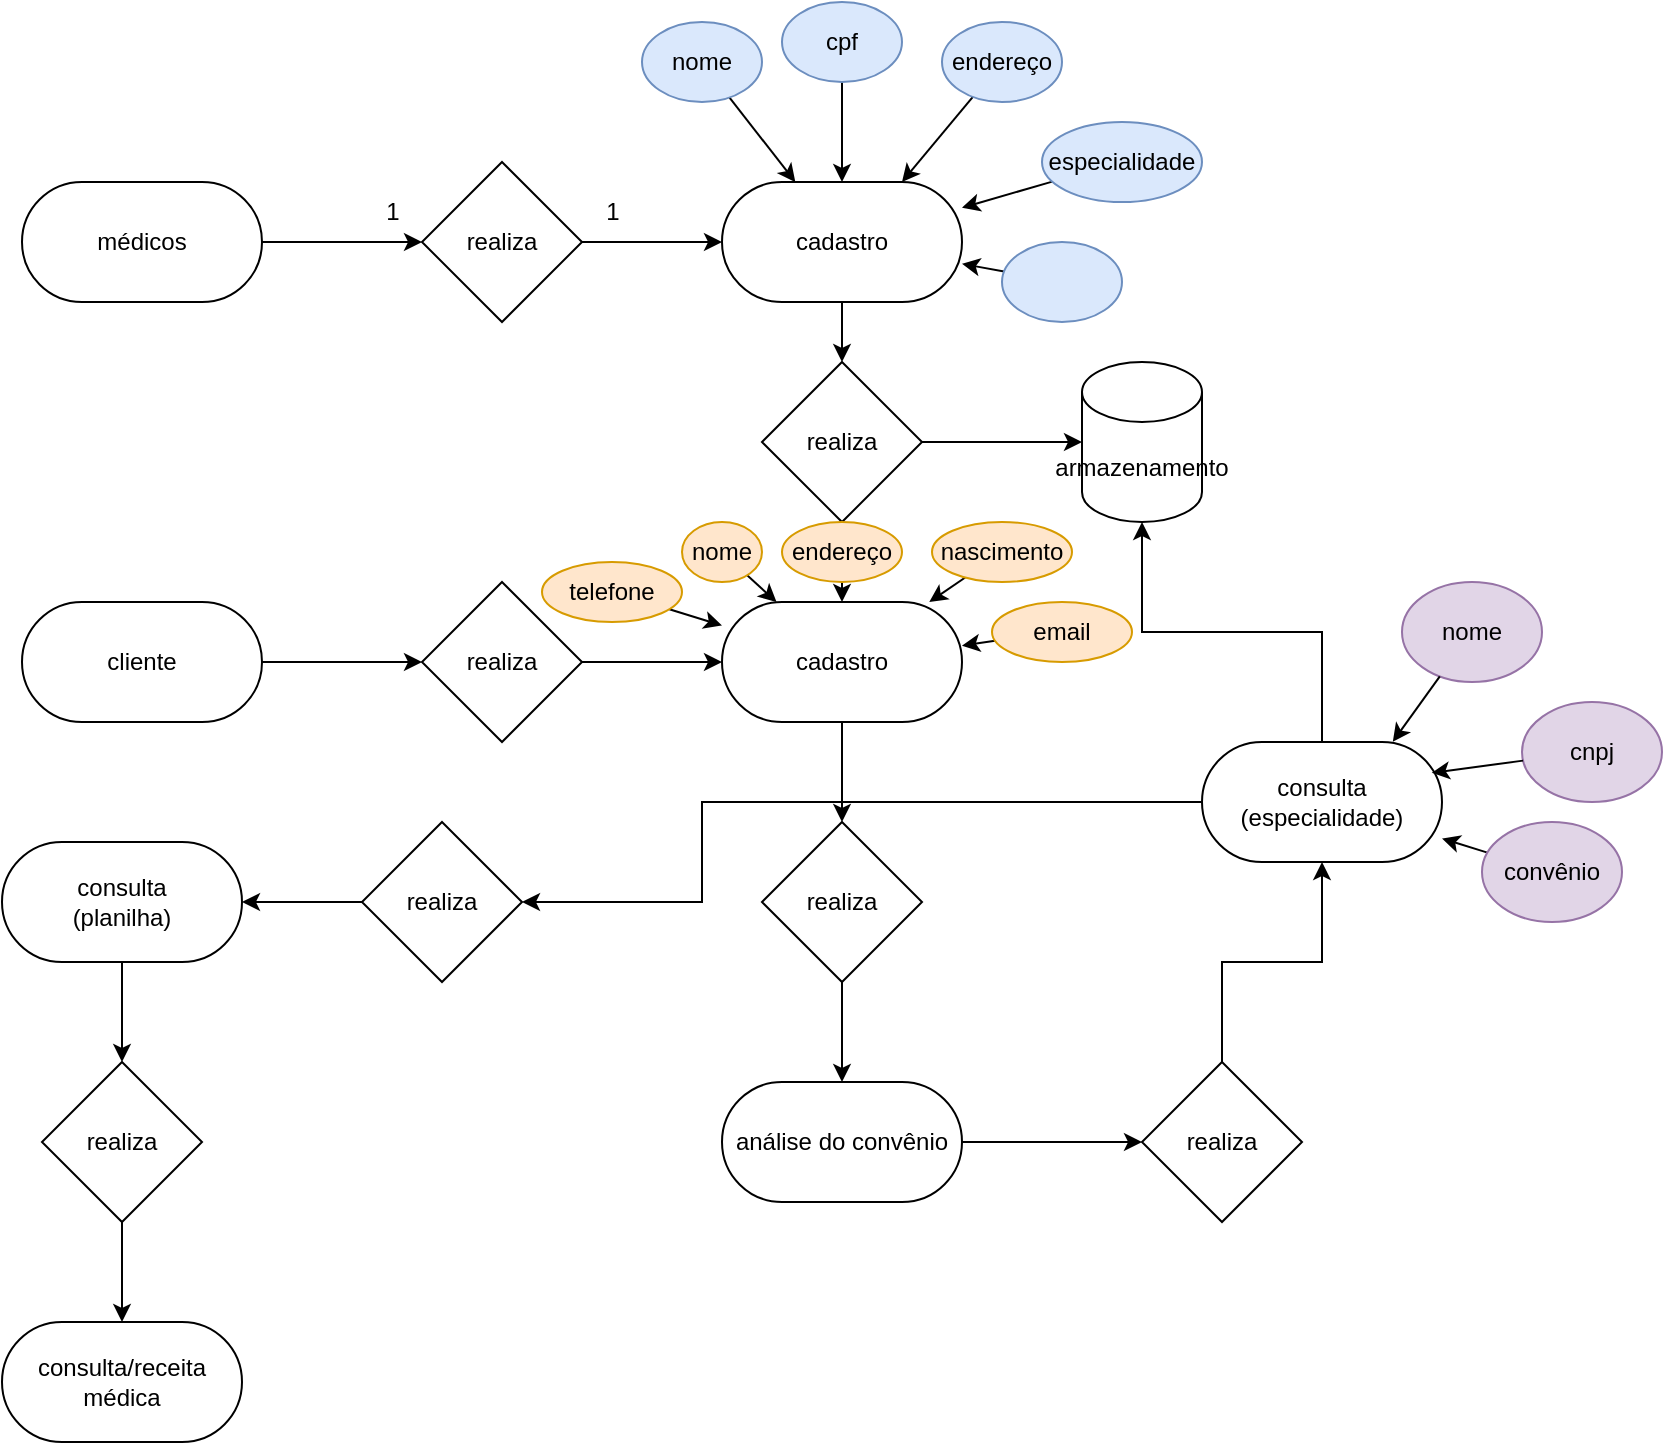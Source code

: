 <mxfile version="24.3.1" type="github">
  <diagram name="Page-1" id="MQ3P1fkGegDZ9fY9XGFn">
    <mxGraphModel dx="733" dy="322" grid="1" gridSize="10" guides="1" tooltips="1" connect="1" arrows="1" fold="1" page="1" pageScale="1" pageWidth="850" pageHeight="1100" math="0" shadow="0">
      <root>
        <mxCell id="0" />
        <mxCell id="1" parent="0" />
        <mxCell id="2WAmzF2tmCw0uLwGECOJ-3" style="edgeStyle=orthogonalEdgeStyle;rounded=0;orthogonalLoop=1;jettySize=auto;html=1;" edge="1" parent="1" source="2WAmzF2tmCw0uLwGECOJ-1" target="2WAmzF2tmCw0uLwGECOJ-2">
          <mxGeometry relative="1" as="geometry" />
        </mxCell>
        <mxCell id="2WAmzF2tmCw0uLwGECOJ-1" value="médicos" style="rounded=1;whiteSpace=wrap;html=1;arcSize=50;" vertex="1" parent="1">
          <mxGeometry x="110" y="110" width="120" height="60" as="geometry" />
        </mxCell>
        <mxCell id="2WAmzF2tmCw0uLwGECOJ-9" style="edgeStyle=orthogonalEdgeStyle;rounded=0;orthogonalLoop=1;jettySize=auto;html=1;entryX=0;entryY=0.5;entryDx=0;entryDy=0;" edge="1" parent="1" source="2WAmzF2tmCw0uLwGECOJ-2" target="2WAmzF2tmCw0uLwGECOJ-8">
          <mxGeometry relative="1" as="geometry" />
        </mxCell>
        <mxCell id="2WAmzF2tmCw0uLwGECOJ-2" value="realiza" style="rhombus;whiteSpace=wrap;html=1;" vertex="1" parent="1">
          <mxGeometry x="310" y="100" width="80" height="80" as="geometry" />
        </mxCell>
        <mxCell id="2WAmzF2tmCw0uLwGECOJ-7" value="&lt;div&gt;1&lt;/div&gt;" style="text;html=1;align=center;verticalAlign=middle;resizable=0;points=[];autosize=1;strokeColor=none;fillColor=none;" vertex="1" parent="1">
          <mxGeometry x="280" y="110" width="30" height="30" as="geometry" />
        </mxCell>
        <mxCell id="2WAmzF2tmCw0uLwGECOJ-12" style="edgeStyle=orthogonalEdgeStyle;rounded=0;orthogonalLoop=1;jettySize=auto;html=1;entryX=0.5;entryY=0;entryDx=0;entryDy=0;" edge="1" parent="1" source="2WAmzF2tmCw0uLwGECOJ-8" target="2WAmzF2tmCw0uLwGECOJ-11">
          <mxGeometry relative="1" as="geometry" />
        </mxCell>
        <mxCell id="2WAmzF2tmCw0uLwGECOJ-8" value="cadastro" style="rounded=1;whiteSpace=wrap;html=1;arcSize=50;" vertex="1" parent="1">
          <mxGeometry x="460" y="110" width="120" height="60" as="geometry" />
        </mxCell>
        <mxCell id="2WAmzF2tmCw0uLwGECOJ-10" value="1" style="text;html=1;align=center;verticalAlign=middle;resizable=0;points=[];autosize=1;strokeColor=none;fillColor=none;" vertex="1" parent="1">
          <mxGeometry x="390" y="110" width="30" height="30" as="geometry" />
        </mxCell>
        <mxCell id="2WAmzF2tmCw0uLwGECOJ-14" style="edgeStyle=orthogonalEdgeStyle;rounded=0;orthogonalLoop=1;jettySize=auto;html=1;" edge="1" parent="1" source="2WAmzF2tmCw0uLwGECOJ-11" target="2WAmzF2tmCw0uLwGECOJ-13">
          <mxGeometry relative="1" as="geometry" />
        </mxCell>
        <mxCell id="2WAmzF2tmCw0uLwGECOJ-11" value="realiza" style="rhombus;whiteSpace=wrap;html=1;" vertex="1" parent="1">
          <mxGeometry x="480" y="200" width="80" height="80" as="geometry" />
        </mxCell>
        <mxCell id="2WAmzF2tmCw0uLwGECOJ-13" value="armazenamento" style="shape=cylinder3;whiteSpace=wrap;html=1;boundedLbl=1;backgroundOutline=1;size=15;" vertex="1" parent="1">
          <mxGeometry x="640" y="200" width="60" height="80" as="geometry" />
        </mxCell>
        <mxCell id="2WAmzF2tmCw0uLwGECOJ-18" value="" style="edgeStyle=orthogonalEdgeStyle;rounded=0;orthogonalLoop=1;jettySize=auto;html=1;" edge="1" parent="1" source="2WAmzF2tmCw0uLwGECOJ-17" target="2WAmzF2tmCw0uLwGECOJ-8">
          <mxGeometry relative="1" as="geometry" />
        </mxCell>
        <mxCell id="2WAmzF2tmCw0uLwGECOJ-17" value="cpf" style="ellipse;whiteSpace=wrap;html=1;fillColor=#dae8fc;strokeColor=#6c8ebf;" vertex="1" parent="1">
          <mxGeometry x="490" y="20" width="60" height="40" as="geometry" />
        </mxCell>
        <mxCell id="2WAmzF2tmCw0uLwGECOJ-65" style="edgeStyle=none;rounded=0;orthogonalLoop=1;jettySize=auto;html=1;entryX=0.75;entryY=0;entryDx=0;entryDy=0;" edge="1" parent="1" source="2WAmzF2tmCw0uLwGECOJ-19" target="2WAmzF2tmCw0uLwGECOJ-8">
          <mxGeometry relative="1" as="geometry" />
        </mxCell>
        <mxCell id="2WAmzF2tmCw0uLwGECOJ-19" value="endereço" style="ellipse;whiteSpace=wrap;html=1;fillColor=#dae8fc;strokeColor=#6c8ebf;" vertex="1" parent="1">
          <mxGeometry x="570" y="30" width="60" height="40" as="geometry" />
        </mxCell>
        <mxCell id="2WAmzF2tmCw0uLwGECOJ-67" style="edgeStyle=none;rounded=0;orthogonalLoop=1;jettySize=auto;html=1;" edge="1" parent="1" source="2WAmzF2tmCw0uLwGECOJ-22" target="2WAmzF2tmCw0uLwGECOJ-8">
          <mxGeometry relative="1" as="geometry" />
        </mxCell>
        <mxCell id="2WAmzF2tmCw0uLwGECOJ-22" value="" style="ellipse;whiteSpace=wrap;html=1;fillColor=#dae8fc;strokeColor=#6c8ebf;" vertex="1" parent="1">
          <mxGeometry x="600" y="140" width="60" height="40" as="geometry" />
        </mxCell>
        <mxCell id="2WAmzF2tmCw0uLwGECOJ-66" style="edgeStyle=none;rounded=0;orthogonalLoop=1;jettySize=auto;html=1;" edge="1" parent="1" source="2WAmzF2tmCw0uLwGECOJ-23" target="2WAmzF2tmCw0uLwGECOJ-8">
          <mxGeometry relative="1" as="geometry" />
        </mxCell>
        <mxCell id="2WAmzF2tmCw0uLwGECOJ-23" value="especialidade" style="ellipse;whiteSpace=wrap;html=1;fillColor=#dae8fc;strokeColor=#6c8ebf;" vertex="1" parent="1">
          <mxGeometry x="620" y="80" width="80" height="40" as="geometry" />
        </mxCell>
        <mxCell id="2WAmzF2tmCw0uLwGECOJ-64" style="edgeStyle=none;rounded=0;orthogonalLoop=1;jettySize=auto;html=1;" edge="1" parent="1" source="2WAmzF2tmCw0uLwGECOJ-24" target="2WAmzF2tmCw0uLwGECOJ-8">
          <mxGeometry relative="1" as="geometry" />
        </mxCell>
        <mxCell id="2WAmzF2tmCw0uLwGECOJ-24" value="nome" style="ellipse;whiteSpace=wrap;html=1;fillColor=#dae8fc;strokeColor=#6c8ebf;" vertex="1" parent="1">
          <mxGeometry x="420" y="30" width="60" height="40" as="geometry" />
        </mxCell>
        <mxCell id="2WAmzF2tmCw0uLwGECOJ-27" style="edgeStyle=orthogonalEdgeStyle;rounded=0;orthogonalLoop=1;jettySize=auto;html=1;entryX=0;entryY=0.5;entryDx=0;entryDy=0;" edge="1" parent="1" source="2WAmzF2tmCw0uLwGECOJ-25" target="2WAmzF2tmCw0uLwGECOJ-26">
          <mxGeometry relative="1" as="geometry" />
        </mxCell>
        <mxCell id="2WAmzF2tmCw0uLwGECOJ-25" value="cliente" style="rounded=1;whiteSpace=wrap;html=1;arcSize=50;" vertex="1" parent="1">
          <mxGeometry x="110" y="320" width="120" height="60" as="geometry" />
        </mxCell>
        <mxCell id="2WAmzF2tmCw0uLwGECOJ-29" style="edgeStyle=orthogonalEdgeStyle;rounded=0;orthogonalLoop=1;jettySize=auto;html=1;entryX=0;entryY=0.5;entryDx=0;entryDy=0;" edge="1" parent="1" source="2WAmzF2tmCw0uLwGECOJ-26" target="2WAmzF2tmCw0uLwGECOJ-28">
          <mxGeometry relative="1" as="geometry" />
        </mxCell>
        <mxCell id="2WAmzF2tmCw0uLwGECOJ-26" value="realiza" style="rhombus;whiteSpace=wrap;html=1;" vertex="1" parent="1">
          <mxGeometry x="310" y="310" width="80" height="80" as="geometry" />
        </mxCell>
        <mxCell id="2WAmzF2tmCw0uLwGECOJ-31" style="edgeStyle=orthogonalEdgeStyle;rounded=0;orthogonalLoop=1;jettySize=auto;html=1;entryX=0.5;entryY=0;entryDx=0;entryDy=0;" edge="1" parent="1" source="2WAmzF2tmCw0uLwGECOJ-28" target="2WAmzF2tmCw0uLwGECOJ-30">
          <mxGeometry relative="1" as="geometry" />
        </mxCell>
        <mxCell id="2WAmzF2tmCw0uLwGECOJ-28" value="cadastro" style="rounded=1;whiteSpace=wrap;html=1;arcSize=50;" vertex="1" parent="1">
          <mxGeometry x="460" y="320" width="120" height="60" as="geometry" />
        </mxCell>
        <mxCell id="2WAmzF2tmCw0uLwGECOJ-40" style="edgeStyle=orthogonalEdgeStyle;rounded=0;orthogonalLoop=1;jettySize=auto;html=1;" edge="1" parent="1" source="2WAmzF2tmCw0uLwGECOJ-30">
          <mxGeometry relative="1" as="geometry">
            <mxPoint x="520" y="560" as="targetPoint" />
          </mxGeometry>
        </mxCell>
        <mxCell id="2WAmzF2tmCw0uLwGECOJ-30" value="realiza" style="rhombus;whiteSpace=wrap;html=1;" vertex="1" parent="1">
          <mxGeometry x="480" y="430" width="80" height="80" as="geometry" />
        </mxCell>
        <mxCell id="2WAmzF2tmCw0uLwGECOJ-45" style="edgeStyle=orthogonalEdgeStyle;rounded=0;orthogonalLoop=1;jettySize=auto;html=1;entryX=1;entryY=0.5;entryDx=0;entryDy=0;" edge="1" parent="1" source="2WAmzF2tmCw0uLwGECOJ-32" target="2WAmzF2tmCw0uLwGECOJ-44">
          <mxGeometry relative="1" as="geometry">
            <Array as="points">
              <mxPoint x="450" y="420" />
              <mxPoint x="450" y="470" />
            </Array>
          </mxGeometry>
        </mxCell>
        <mxCell id="2WAmzF2tmCw0uLwGECOJ-32" value="&lt;div&gt;consulta&lt;/div&gt;&lt;div&gt;(especialidade)&lt;br&gt;&lt;/div&gt;" style="rounded=1;whiteSpace=wrap;html=1;arcSize=50;" vertex="1" parent="1">
          <mxGeometry x="700" y="390" width="120" height="60" as="geometry" />
        </mxCell>
        <mxCell id="2WAmzF2tmCw0uLwGECOJ-35" style="edgeStyle=orthogonalEdgeStyle;rounded=0;orthogonalLoop=1;jettySize=auto;html=1;entryX=0.5;entryY=1;entryDx=0;entryDy=0;entryPerimeter=0;" edge="1" parent="1" source="2WAmzF2tmCw0uLwGECOJ-32" target="2WAmzF2tmCw0uLwGECOJ-13">
          <mxGeometry relative="1" as="geometry" />
        </mxCell>
        <mxCell id="2WAmzF2tmCw0uLwGECOJ-43" style="edgeStyle=orthogonalEdgeStyle;rounded=0;orthogonalLoop=1;jettySize=auto;html=1;entryX=0.5;entryY=1;entryDx=0;entryDy=0;" edge="1" parent="1" source="2WAmzF2tmCw0uLwGECOJ-39" target="2WAmzF2tmCw0uLwGECOJ-32">
          <mxGeometry relative="1" as="geometry" />
        </mxCell>
        <mxCell id="2WAmzF2tmCw0uLwGECOJ-39" value="realiza" style="rhombus;whiteSpace=wrap;html=1;" vertex="1" parent="1">
          <mxGeometry x="670" y="550" width="80" height="80" as="geometry" />
        </mxCell>
        <mxCell id="2WAmzF2tmCw0uLwGECOJ-42" style="edgeStyle=orthogonalEdgeStyle;rounded=0;orthogonalLoop=1;jettySize=auto;html=1;entryX=0;entryY=0.5;entryDx=0;entryDy=0;" edge="1" parent="1" source="2WAmzF2tmCw0uLwGECOJ-41" target="2WAmzF2tmCw0uLwGECOJ-39">
          <mxGeometry relative="1" as="geometry" />
        </mxCell>
        <mxCell id="2WAmzF2tmCw0uLwGECOJ-41" value="análise do convênio" style="rounded=1;whiteSpace=wrap;html=1;arcSize=50;" vertex="1" parent="1">
          <mxGeometry x="460" y="560" width="120" height="60" as="geometry" />
        </mxCell>
        <mxCell id="2WAmzF2tmCw0uLwGECOJ-51" style="edgeStyle=orthogonalEdgeStyle;rounded=0;orthogonalLoop=1;jettySize=auto;html=1;" edge="1" parent="1" source="2WAmzF2tmCw0uLwGECOJ-44">
          <mxGeometry relative="1" as="geometry">
            <mxPoint x="220" y="470" as="targetPoint" />
          </mxGeometry>
        </mxCell>
        <mxCell id="2WAmzF2tmCw0uLwGECOJ-44" value="realiza" style="rhombus;whiteSpace=wrap;html=1;" vertex="1" parent="1">
          <mxGeometry x="280" y="430" width="80" height="80" as="geometry" />
        </mxCell>
        <mxCell id="2WAmzF2tmCw0uLwGECOJ-76" style="edgeStyle=none;rounded=0;orthogonalLoop=1;jettySize=auto;html=1;" edge="1" parent="1" source="2WAmzF2tmCw0uLwGECOJ-47" target="2WAmzF2tmCw0uLwGECOJ-32">
          <mxGeometry relative="1" as="geometry" />
        </mxCell>
        <mxCell id="2WAmzF2tmCw0uLwGECOJ-47" value="convênio" style="ellipse;whiteSpace=wrap;html=1;fillColor=#e1d5e7;strokeColor=#9673a6;" vertex="1" parent="1">
          <mxGeometry x="840" y="430" width="70" height="50" as="geometry" />
        </mxCell>
        <mxCell id="2WAmzF2tmCw0uLwGECOJ-48" value="nome" style="ellipse;whiteSpace=wrap;html=1;fillColor=#e1d5e7;strokeColor=#9673a6;" vertex="1" parent="1">
          <mxGeometry x="800" y="310" width="70" height="50" as="geometry" />
        </mxCell>
        <mxCell id="2WAmzF2tmCw0uLwGECOJ-49" value="cnpj" style="ellipse;whiteSpace=wrap;html=1;fillColor=#e1d5e7;strokeColor=#9673a6;" vertex="1" parent="1">
          <mxGeometry x="860" y="370" width="70" height="50" as="geometry" />
        </mxCell>
        <mxCell id="2WAmzF2tmCw0uLwGECOJ-59" style="edgeStyle=none;rounded=0;orthogonalLoop=1;jettySize=auto;html=1;" edge="1" parent="1" source="2WAmzF2tmCw0uLwGECOJ-50" target="2WAmzF2tmCw0uLwGECOJ-28">
          <mxGeometry relative="1" as="geometry" />
        </mxCell>
        <mxCell id="2WAmzF2tmCw0uLwGECOJ-50" value="nome" style="ellipse;whiteSpace=wrap;html=1;fillColor=#ffe6cc;strokeColor=#d79b00;" vertex="1" parent="1">
          <mxGeometry x="440" y="280" width="40" height="30" as="geometry" />
        </mxCell>
        <mxCell id="2WAmzF2tmCw0uLwGECOJ-62" style="edgeStyle=none;rounded=0;orthogonalLoop=1;jettySize=auto;html=1;" edge="1" parent="1" source="2WAmzF2tmCw0uLwGECOJ-52" target="2WAmzF2tmCw0uLwGECOJ-28">
          <mxGeometry relative="1" as="geometry" />
        </mxCell>
        <mxCell id="2WAmzF2tmCw0uLwGECOJ-52" value="nascimento" style="ellipse;whiteSpace=wrap;html=1;fillColor=#ffe6cc;strokeColor=#d79b00;" vertex="1" parent="1">
          <mxGeometry x="565" y="280" width="70" height="30" as="geometry" />
        </mxCell>
        <mxCell id="2WAmzF2tmCw0uLwGECOJ-61" style="edgeStyle=none;rounded=0;orthogonalLoop=1;jettySize=auto;html=1;" edge="1" parent="1" source="2WAmzF2tmCw0uLwGECOJ-53" target="2WAmzF2tmCw0uLwGECOJ-28">
          <mxGeometry relative="1" as="geometry" />
        </mxCell>
        <mxCell id="2WAmzF2tmCw0uLwGECOJ-53" value="endereço" style="ellipse;whiteSpace=wrap;html=1;fillColor=#ffe6cc;strokeColor=#d79b00;" vertex="1" parent="1">
          <mxGeometry x="490" y="280" width="60" height="30" as="geometry" />
        </mxCell>
        <mxCell id="2WAmzF2tmCw0uLwGECOJ-58" style="edgeStyle=none;rounded=0;orthogonalLoop=1;jettySize=auto;html=1;" edge="1" parent="1" source="2WAmzF2tmCw0uLwGECOJ-55" target="2WAmzF2tmCw0uLwGECOJ-28">
          <mxGeometry relative="1" as="geometry" />
        </mxCell>
        <mxCell id="2WAmzF2tmCw0uLwGECOJ-55" value="telefone" style="ellipse;whiteSpace=wrap;html=1;fillColor=#ffe6cc;strokeColor=#d79b00;" vertex="1" parent="1">
          <mxGeometry x="370" y="300" width="70" height="30" as="geometry" />
        </mxCell>
        <mxCell id="2WAmzF2tmCw0uLwGECOJ-63" style="edgeStyle=none;rounded=0;orthogonalLoop=1;jettySize=auto;html=1;" edge="1" parent="1" source="2WAmzF2tmCw0uLwGECOJ-56" target="2WAmzF2tmCw0uLwGECOJ-28">
          <mxGeometry relative="1" as="geometry" />
        </mxCell>
        <mxCell id="2WAmzF2tmCw0uLwGECOJ-56" value="email" style="ellipse;whiteSpace=wrap;html=1;fillColor=#ffe6cc;strokeColor=#d79b00;" vertex="1" parent="1">
          <mxGeometry x="595" y="320" width="70" height="30" as="geometry" />
        </mxCell>
        <mxCell id="2WAmzF2tmCw0uLwGECOJ-60" style="edgeStyle=none;rounded=0;orthogonalLoop=1;jettySize=auto;html=1;exitX=0.5;exitY=0;exitDx=0;exitDy=0;" edge="1" parent="1" source="2WAmzF2tmCw0uLwGECOJ-28" target="2WAmzF2tmCw0uLwGECOJ-28">
          <mxGeometry relative="1" as="geometry" />
        </mxCell>
        <mxCell id="2WAmzF2tmCw0uLwGECOJ-68" value="&lt;div&gt;consulta/receita médica&lt;/div&gt;" style="rounded=1;whiteSpace=wrap;html=1;arcSize=50;" vertex="1" parent="1">
          <mxGeometry x="100" y="680" width="120" height="60" as="geometry" />
        </mxCell>
        <mxCell id="2WAmzF2tmCw0uLwGECOJ-72" style="edgeStyle=none;rounded=0;orthogonalLoop=1;jettySize=auto;html=1;entryX=0.5;entryY=0;entryDx=0;entryDy=0;" edge="1" parent="1" source="2WAmzF2tmCw0uLwGECOJ-70" target="2WAmzF2tmCw0uLwGECOJ-71">
          <mxGeometry relative="1" as="geometry" />
        </mxCell>
        <mxCell id="2WAmzF2tmCw0uLwGECOJ-70" value="&lt;div&gt;consulta&lt;/div&gt;&lt;div&gt;(planilha)&lt;br&gt;&lt;/div&gt;" style="rounded=1;whiteSpace=wrap;html=1;arcSize=50;" vertex="1" parent="1">
          <mxGeometry x="100" y="440" width="120" height="60" as="geometry" />
        </mxCell>
        <mxCell id="2WAmzF2tmCw0uLwGECOJ-73" style="edgeStyle=none;rounded=0;orthogonalLoop=1;jettySize=auto;html=1;entryX=0.5;entryY=0;entryDx=0;entryDy=0;" edge="1" parent="1" source="2WAmzF2tmCw0uLwGECOJ-71" target="2WAmzF2tmCw0uLwGECOJ-68">
          <mxGeometry relative="1" as="geometry" />
        </mxCell>
        <mxCell id="2WAmzF2tmCw0uLwGECOJ-71" value="realiza" style="rhombus;whiteSpace=wrap;html=1;" vertex="1" parent="1">
          <mxGeometry x="120" y="550" width="80" height="80" as="geometry" />
        </mxCell>
        <mxCell id="2WAmzF2tmCw0uLwGECOJ-74" style="edgeStyle=none;rounded=0;orthogonalLoop=1;jettySize=auto;html=1;entryX=0.795;entryY=-0.002;entryDx=0;entryDy=0;entryPerimeter=0;" edge="1" parent="1" source="2WAmzF2tmCw0uLwGECOJ-48" target="2WAmzF2tmCw0uLwGECOJ-32">
          <mxGeometry relative="1" as="geometry" />
        </mxCell>
        <mxCell id="2WAmzF2tmCw0uLwGECOJ-75" style="edgeStyle=none;rounded=0;orthogonalLoop=1;jettySize=auto;html=1;entryX=0.957;entryY=0.257;entryDx=0;entryDy=0;entryPerimeter=0;" edge="1" parent="1" source="2WAmzF2tmCw0uLwGECOJ-49" target="2WAmzF2tmCw0uLwGECOJ-32">
          <mxGeometry relative="1" as="geometry" />
        </mxCell>
      </root>
    </mxGraphModel>
  </diagram>
</mxfile>

